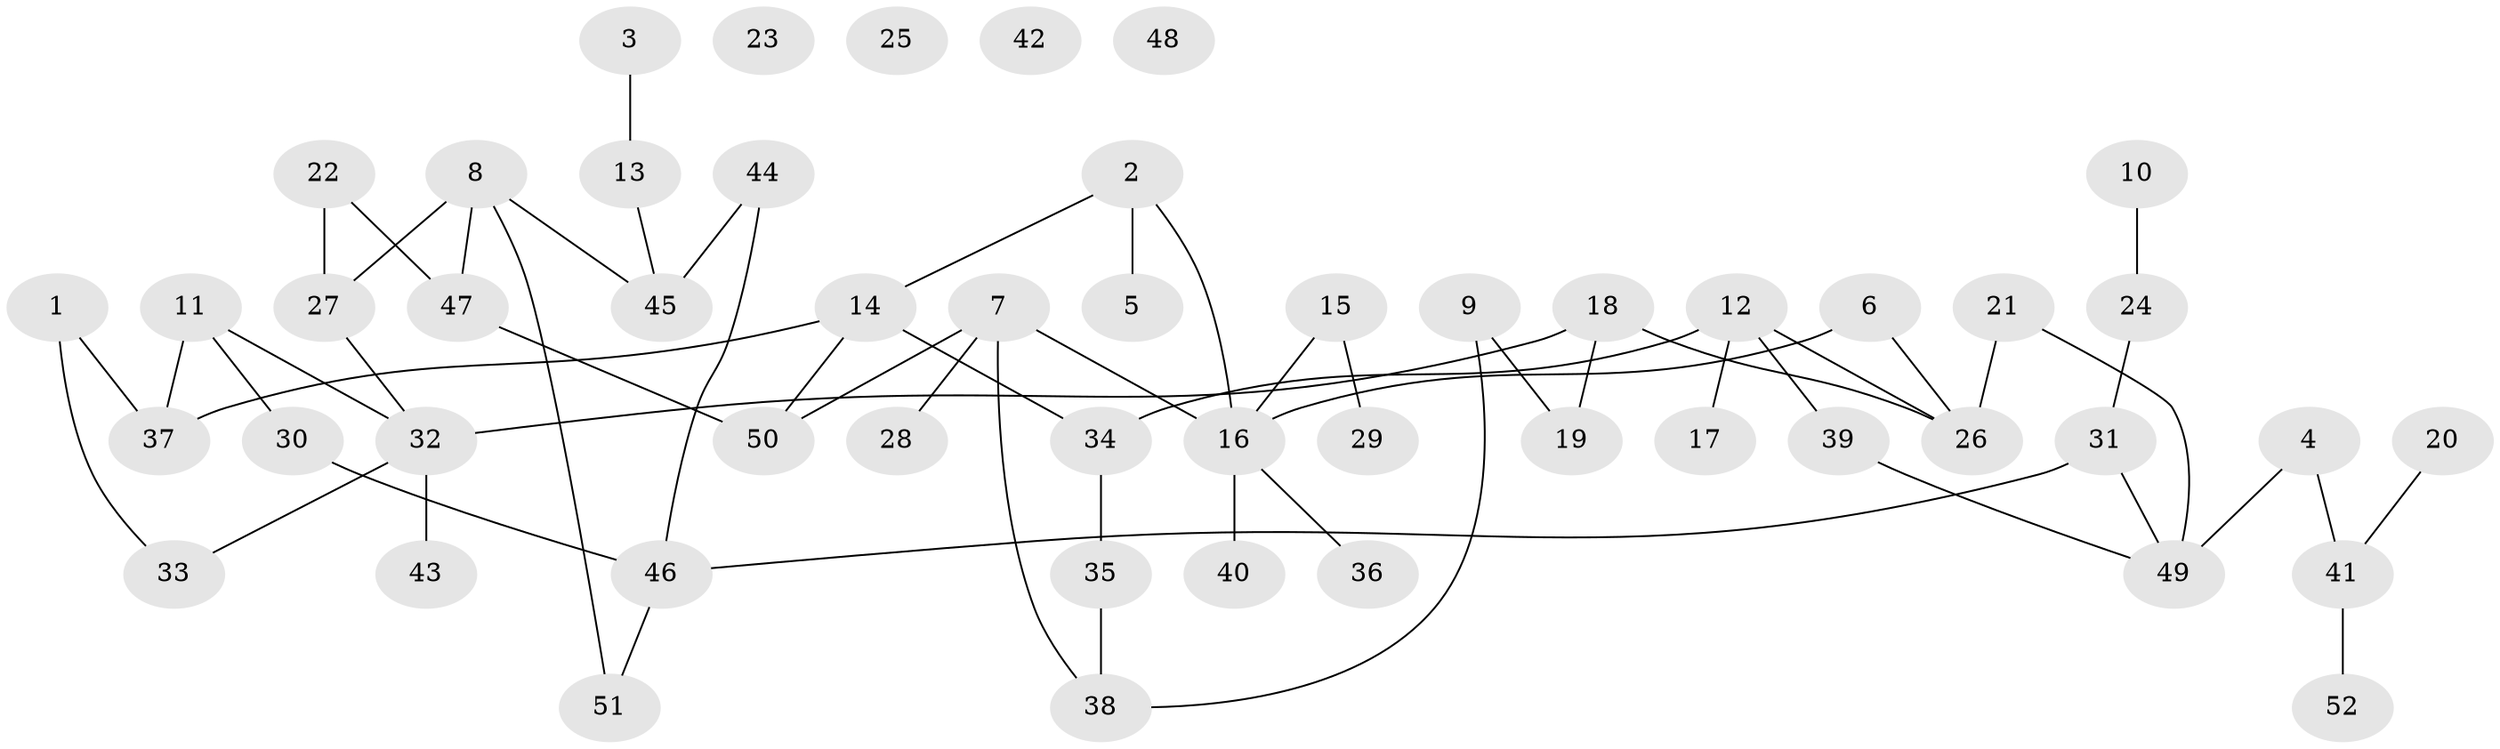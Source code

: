 // Generated by graph-tools (version 1.1) at 2025/49/03/09/25 03:49:07]
// undirected, 52 vertices, 59 edges
graph export_dot {
graph [start="1"]
  node [color=gray90,style=filled];
  1;
  2;
  3;
  4;
  5;
  6;
  7;
  8;
  9;
  10;
  11;
  12;
  13;
  14;
  15;
  16;
  17;
  18;
  19;
  20;
  21;
  22;
  23;
  24;
  25;
  26;
  27;
  28;
  29;
  30;
  31;
  32;
  33;
  34;
  35;
  36;
  37;
  38;
  39;
  40;
  41;
  42;
  43;
  44;
  45;
  46;
  47;
  48;
  49;
  50;
  51;
  52;
  1 -- 33;
  1 -- 37;
  2 -- 5;
  2 -- 14;
  2 -- 16;
  3 -- 13;
  4 -- 41;
  4 -- 49;
  6 -- 16;
  6 -- 26;
  7 -- 16;
  7 -- 28;
  7 -- 38;
  7 -- 50;
  8 -- 27;
  8 -- 45;
  8 -- 47;
  8 -- 51;
  9 -- 19;
  9 -- 38;
  10 -- 24;
  11 -- 30;
  11 -- 32;
  11 -- 37;
  12 -- 17;
  12 -- 26;
  12 -- 34;
  12 -- 39;
  13 -- 45;
  14 -- 34;
  14 -- 37;
  14 -- 50;
  15 -- 16;
  15 -- 29;
  16 -- 36;
  16 -- 40;
  18 -- 19;
  18 -- 26;
  18 -- 32;
  20 -- 41;
  21 -- 26;
  21 -- 49;
  22 -- 27;
  22 -- 47;
  24 -- 31;
  27 -- 32;
  30 -- 46;
  31 -- 46;
  31 -- 49;
  32 -- 33;
  32 -- 43;
  34 -- 35;
  35 -- 38;
  39 -- 49;
  41 -- 52;
  44 -- 45;
  44 -- 46;
  46 -- 51;
  47 -- 50;
}
